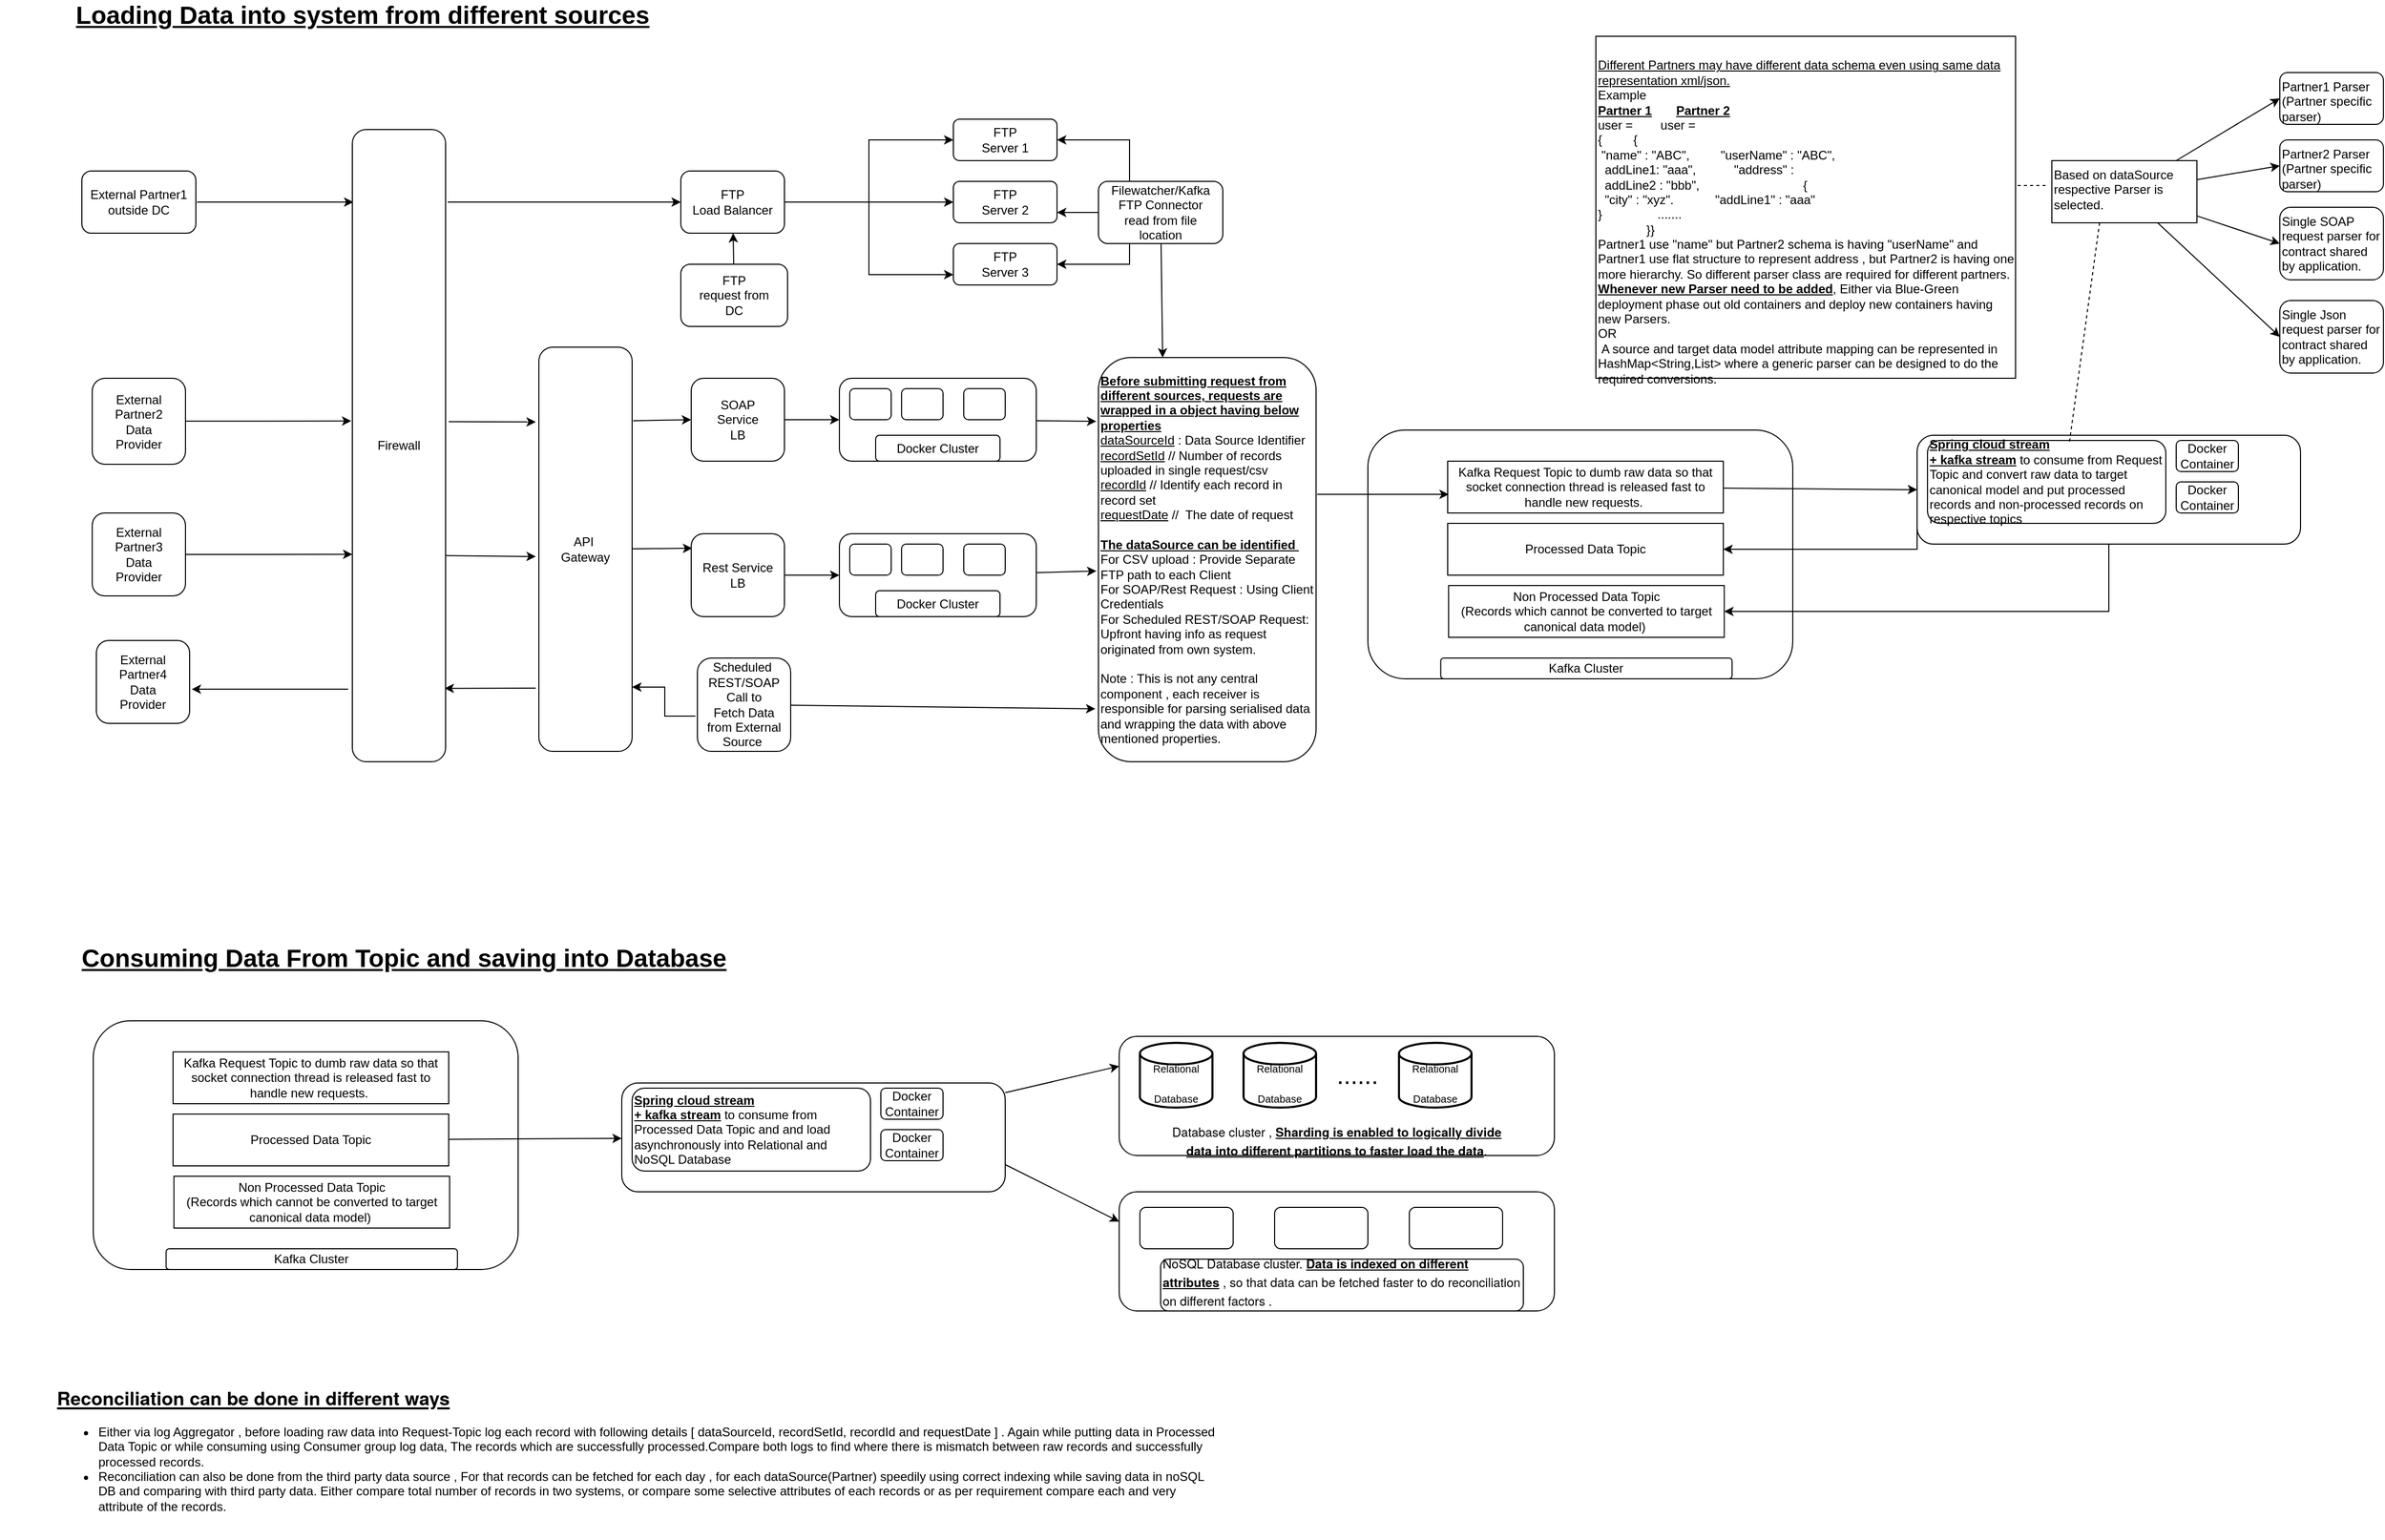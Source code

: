 <mxfile version="14.8.6" type="github">
  <diagram id="BYjT2eE-odGATEHhjXMd" name="Page-1">
    <mxGraphModel dx="4089" dy="4060" grid="1" gridSize="10" guides="1" tooltips="1" connect="1" arrows="1" fold="1" page="1" pageScale="1" pageWidth="2339" pageHeight="3300" math="0" shadow="0">
      <root>
        <mxCell id="0" />
        <mxCell id="1" parent="0" />
        <mxCell id="c1tImv971CZiWF4TgYlr-145" value="" style="rounded=1;whiteSpace=wrap;html=1;fontSize=24;align=left;verticalAlign=top;" vertex="1" parent="1">
          <mxGeometry x="510" y="895" width="420" height="115" as="geometry" />
        </mxCell>
        <mxCell id="c1tImv971CZiWF4TgYlr-3" value="" style="group" vertex="1" connectable="0" parent="1">
          <mxGeometry x="750" y="350" width="410" height="200" as="geometry" />
        </mxCell>
        <mxCell id="c1tImv971CZiWF4TgYlr-1" value="&lt;div style=&quot;text-align: justify&quot;&gt;&lt;br&gt;&lt;/div&gt;" style="rounded=1;whiteSpace=wrap;html=1;align=center;" vertex="1" parent="c1tImv971CZiWF4TgYlr-3">
          <mxGeometry y="-40" width="410" height="240" as="geometry" />
        </mxCell>
        <mxCell id="c1tImv971CZiWF4TgYlr-2" value="Kafka Cluster" style="rounded=1;whiteSpace=wrap;html=1;" vertex="1" parent="c1tImv971CZiWF4TgYlr-3">
          <mxGeometry x="70.29" y="180" width="281.14" height="20" as="geometry" />
        </mxCell>
        <mxCell id="c1tImv971CZiWF4TgYlr-8" value="Processed Data Topic" style="rounded=0;whiteSpace=wrap;html=1;" vertex="1" parent="c1tImv971CZiWF4TgYlr-3">
          <mxGeometry x="77" y="50" width="266" height="50" as="geometry" />
        </mxCell>
        <mxCell id="c1tImv971CZiWF4TgYlr-102" value="Non Processed Data Topic&lt;br&gt;(Records which cannot be converted to target canonical data model)&amp;nbsp;" style="rounded=0;whiteSpace=wrap;html=1;" vertex="1" parent="c1tImv971CZiWF4TgYlr-3">
          <mxGeometry x="77.86" y="110" width="266" height="50" as="geometry" />
        </mxCell>
        <mxCell id="c1tImv971CZiWF4TgYlr-7" value="Kafka Request Topic to dumb raw data so that socket connection thread is released fast to handle new requests.&amp;nbsp;" style="rounded=0;whiteSpace=wrap;html=1;" vertex="1" parent="c1tImv971CZiWF4TgYlr-3">
          <mxGeometry x="77" y="-10" width="266" height="50" as="geometry" />
        </mxCell>
        <mxCell id="c1tImv971CZiWF4TgYlr-55" style="edgeStyle=none;rounded=0;orthogonalLoop=1;jettySize=auto;html=1;entryX=0.989;entryY=0.884;entryDx=0;entryDy=0;entryPerimeter=0;" edge="1" parent="1" target="c1tImv971CZiWF4TgYlr-24">
          <mxGeometry relative="1" as="geometry">
            <mxPoint x="-53" y="559" as="sourcePoint" />
          </mxGeometry>
        </mxCell>
        <mxCell id="c1tImv971CZiWF4TgYlr-97" style="edgeStyle=none;rounded=0;orthogonalLoop=1;jettySize=auto;html=1;entryX=0;entryY=0.5;entryDx=0;entryDy=0;exitX=1.011;exitY=0.182;exitDx=0;exitDy=0;exitPerimeter=0;" edge="1" parent="1" source="c1tImv971CZiWF4TgYlr-22" target="c1tImv971CZiWF4TgYlr-23">
          <mxGeometry relative="1" as="geometry" />
        </mxCell>
        <mxCell id="c1tImv971CZiWF4TgYlr-100" style="edgeStyle=none;rounded=0;orthogonalLoop=1;jettySize=auto;html=1;entryX=0.011;entryY=0.175;entryDx=0;entryDy=0;entryPerimeter=0;" edge="1" parent="1" source="c1tImv971CZiWF4TgYlr-22" target="c1tImv971CZiWF4TgYlr-32">
          <mxGeometry relative="1" as="geometry" />
        </mxCell>
        <mxCell id="c1tImv971CZiWF4TgYlr-22" value="API&amp;nbsp;&lt;br&gt;Gateway" style="rounded=1;whiteSpace=wrap;html=1;" vertex="1" parent="1">
          <mxGeometry x="-50" y="230" width="90" height="390" as="geometry" />
        </mxCell>
        <mxCell id="c1tImv971CZiWF4TgYlr-70" style="edgeStyle=none;rounded=0;orthogonalLoop=1;jettySize=auto;html=1;entryX=0;entryY=0.5;entryDx=0;entryDy=0;" edge="1" parent="1" source="c1tImv971CZiWF4TgYlr-23" target="c1tImv971CZiWF4TgYlr-58">
          <mxGeometry relative="1" as="geometry" />
        </mxCell>
        <mxCell id="c1tImv971CZiWF4TgYlr-23" value="SOAP&lt;br&gt;Service&lt;br&gt;LB" style="rounded=1;whiteSpace=wrap;html=1;" vertex="1" parent="1">
          <mxGeometry x="97" y="260" width="90" height="80" as="geometry" />
        </mxCell>
        <mxCell id="c1tImv971CZiWF4TgYlr-57" style="edgeStyle=none;rounded=0;orthogonalLoop=1;jettySize=auto;html=1;entryX=1.022;entryY=0.588;entryDx=0;entryDy=0;entryPerimeter=0;" edge="1" parent="1" target="c1tImv971CZiWF4TgYlr-28">
          <mxGeometry relative="1" as="geometry">
            <mxPoint x="-234" y="560" as="sourcePoint" />
          </mxGeometry>
        </mxCell>
        <mxCell id="c1tImv971CZiWF4TgYlr-72" style="edgeStyle=none;rounded=0;orthogonalLoop=1;jettySize=auto;html=1;entryX=0;entryY=0.5;entryDx=0;entryDy=0;" edge="1" parent="1" target="c1tImv971CZiWF4TgYlr-34">
          <mxGeometry relative="1" as="geometry">
            <mxPoint x="-138" y="90" as="sourcePoint" />
          </mxGeometry>
        </mxCell>
        <mxCell id="c1tImv971CZiWF4TgYlr-96" style="edgeStyle=none;rounded=0;orthogonalLoop=1;jettySize=auto;html=1;entryX=-0.033;entryY=0.185;entryDx=0;entryDy=0;entryPerimeter=0;exitX=1.033;exitY=0.462;exitDx=0;exitDy=0;exitPerimeter=0;" edge="1" parent="1" source="c1tImv971CZiWF4TgYlr-24" target="c1tImv971CZiWF4TgYlr-22">
          <mxGeometry relative="1" as="geometry" />
        </mxCell>
        <mxCell id="c1tImv971CZiWF4TgYlr-99" style="edgeStyle=none;rounded=0;orthogonalLoop=1;jettySize=auto;html=1;entryX=-0.033;entryY=0.518;entryDx=0;entryDy=0;entryPerimeter=0;exitX=1;exitY=0.674;exitDx=0;exitDy=0;exitPerimeter=0;" edge="1" parent="1" source="c1tImv971CZiWF4TgYlr-24" target="c1tImv971CZiWF4TgYlr-22">
          <mxGeometry relative="1" as="geometry">
            <mxPoint x="-120" y="330" as="targetPoint" />
          </mxGeometry>
        </mxCell>
        <mxCell id="c1tImv971CZiWF4TgYlr-24" value="Firewall" style="rounded=1;whiteSpace=wrap;html=1;" vertex="1" parent="1">
          <mxGeometry x="-230" y="20" width="90" height="610" as="geometry" />
        </mxCell>
        <mxCell id="c1tImv971CZiWF4TgYlr-29" style="edgeStyle=orthogonalEdgeStyle;rounded=0;orthogonalLoop=1;jettySize=auto;html=1;exitX=-0.022;exitY=0.622;exitDx=0;exitDy=0;entryX=1;entryY=0.841;entryDx=0;entryDy=0;entryPerimeter=0;exitPerimeter=0;" edge="1" parent="1" source="c1tImv971CZiWF4TgYlr-27" target="c1tImv971CZiWF4TgYlr-22">
          <mxGeometry relative="1" as="geometry" />
        </mxCell>
        <mxCell id="c1tImv971CZiWF4TgYlr-91" style="edgeStyle=none;rounded=0;orthogonalLoop=1;jettySize=auto;html=1;" edge="1" parent="1" source="c1tImv971CZiWF4TgYlr-27">
          <mxGeometry relative="1" as="geometry">
            <mxPoint x="487" y="579" as="targetPoint" />
          </mxGeometry>
        </mxCell>
        <mxCell id="c1tImv971CZiWF4TgYlr-27" value="Scheduled&amp;nbsp;&lt;br&gt;REST/SOAP&lt;br&gt;Call to&lt;br&gt;Fetch Data&lt;br&gt;from External&lt;br&gt;Source&amp;nbsp;" style="rounded=1;whiteSpace=wrap;html=1;" vertex="1" parent="1">
          <mxGeometry x="103" y="530" width="90" height="90" as="geometry" />
        </mxCell>
        <mxCell id="c1tImv971CZiWF4TgYlr-28" value="External Partner4&lt;br&gt;Data&lt;br&gt;Provider" style="rounded=1;whiteSpace=wrap;html=1;" vertex="1" parent="1">
          <mxGeometry x="-477" y="513" width="90" height="80" as="geometry" />
        </mxCell>
        <mxCell id="c1tImv971CZiWF4TgYlr-71" style="edgeStyle=none;rounded=0;orthogonalLoop=1;jettySize=auto;html=1;entryX=0;entryY=0.5;entryDx=0;entryDy=0;" edge="1" parent="1" source="c1tImv971CZiWF4TgYlr-32" target="c1tImv971CZiWF4TgYlr-65">
          <mxGeometry relative="1" as="geometry" />
        </mxCell>
        <mxCell id="c1tImv971CZiWF4TgYlr-32" value="Rest Service&lt;br&gt;LB" style="rounded=1;whiteSpace=wrap;html=1;" vertex="1" parent="1">
          <mxGeometry x="97" y="410" width="90" height="80" as="geometry" />
        </mxCell>
        <mxCell id="c1tImv971CZiWF4TgYlr-45" style="edgeStyle=orthogonalEdgeStyle;rounded=0;orthogonalLoop=1;jettySize=auto;html=1;entryX=0.011;entryY=0.1;entryDx=0;entryDy=0;entryPerimeter=0;" edge="1" parent="1">
          <mxGeometry relative="1" as="geometry">
            <mxPoint x="-380" y="90" as="sourcePoint" />
            <mxPoint x="-229.01" y="90" as="targetPoint" />
          </mxGeometry>
        </mxCell>
        <mxCell id="c1tImv971CZiWF4TgYlr-33" value="External Partner1&lt;br&gt;outside DC" style="rounded=1;whiteSpace=wrap;html=1;" vertex="1" parent="1">
          <mxGeometry x="-491" y="60" width="110" height="60" as="geometry" />
        </mxCell>
        <mxCell id="c1tImv971CZiWF4TgYlr-42" style="edgeStyle=orthogonalEdgeStyle;rounded=0;orthogonalLoop=1;jettySize=auto;html=1;entryX=0;entryY=0.5;entryDx=0;entryDy=0;" edge="1" parent="1" source="c1tImv971CZiWF4TgYlr-34" target="c1tImv971CZiWF4TgYlr-39">
          <mxGeometry relative="1" as="geometry" />
        </mxCell>
        <mxCell id="c1tImv971CZiWF4TgYlr-43" style="edgeStyle=orthogonalEdgeStyle;rounded=0;orthogonalLoop=1;jettySize=auto;html=1;entryX=0;entryY=0.75;entryDx=0;entryDy=0;" edge="1" parent="1" source="c1tImv971CZiWF4TgYlr-34" target="c1tImv971CZiWF4TgYlr-35">
          <mxGeometry relative="1" as="geometry" />
        </mxCell>
        <mxCell id="c1tImv971CZiWF4TgYlr-44" style="edgeStyle=orthogonalEdgeStyle;rounded=0;orthogonalLoop=1;jettySize=auto;html=1;entryX=0;entryY=0.5;entryDx=0;entryDy=0;" edge="1" parent="1" source="c1tImv971CZiWF4TgYlr-34" target="c1tImv971CZiWF4TgYlr-38">
          <mxGeometry relative="1" as="geometry" />
        </mxCell>
        <mxCell id="c1tImv971CZiWF4TgYlr-34" value="FTP&lt;br&gt;Load Balancer" style="rounded=1;whiteSpace=wrap;html=1;" vertex="1" parent="1">
          <mxGeometry x="87" y="60" width="100" height="60" as="geometry" />
        </mxCell>
        <mxCell id="c1tImv971CZiWF4TgYlr-40" value="" style="group" vertex="1" connectable="0" parent="1">
          <mxGeometry x="350" y="10" width="100" height="160" as="geometry" />
        </mxCell>
        <mxCell id="c1tImv971CZiWF4TgYlr-35" value="FTP&lt;br&gt;Server 3" style="rounded=1;whiteSpace=wrap;html=1;" vertex="1" parent="c1tImv971CZiWF4TgYlr-40">
          <mxGeometry y="120" width="100" height="40" as="geometry" />
        </mxCell>
        <mxCell id="c1tImv971CZiWF4TgYlr-38" value="FTP&lt;br&gt;Server 2" style="rounded=1;whiteSpace=wrap;html=1;" vertex="1" parent="c1tImv971CZiWF4TgYlr-40">
          <mxGeometry y="60" width="100" height="40" as="geometry" />
        </mxCell>
        <mxCell id="c1tImv971CZiWF4TgYlr-39" value="FTP&lt;br&gt;Server 1" style="rounded=1;whiteSpace=wrap;html=1;" vertex="1" parent="c1tImv971CZiWF4TgYlr-40">
          <mxGeometry width="100" height="40" as="geometry" />
        </mxCell>
        <mxCell id="c1tImv971CZiWF4TgYlr-51" style="edgeStyle=none;rounded=0;orthogonalLoop=1;jettySize=auto;html=1;entryX=1;entryY=0.5;entryDx=0;entryDy=0;exitX=0.25;exitY=0;exitDx=0;exitDy=0;" edge="1" parent="1" source="c1tImv971CZiWF4TgYlr-46" target="c1tImv971CZiWF4TgYlr-39">
          <mxGeometry relative="1" as="geometry">
            <Array as="points">
              <mxPoint x="520" y="30" />
            </Array>
          </mxGeometry>
        </mxCell>
        <mxCell id="c1tImv971CZiWF4TgYlr-52" style="edgeStyle=none;rounded=0;orthogonalLoop=1;jettySize=auto;html=1;entryX=1;entryY=0.75;entryDx=0;entryDy=0;" edge="1" parent="1" source="c1tImv971CZiWF4TgYlr-46" target="c1tImv971CZiWF4TgYlr-38">
          <mxGeometry relative="1" as="geometry" />
        </mxCell>
        <mxCell id="c1tImv971CZiWF4TgYlr-53" style="edgeStyle=none;rounded=0;orthogonalLoop=1;jettySize=auto;html=1;entryX=1;entryY=0.5;entryDx=0;entryDy=0;exitX=0.25;exitY=1;exitDx=0;exitDy=0;" edge="1" parent="1" source="c1tImv971CZiWF4TgYlr-46" target="c1tImv971CZiWF4TgYlr-35">
          <mxGeometry relative="1" as="geometry">
            <Array as="points">
              <mxPoint x="520" y="150" />
            </Array>
          </mxGeometry>
        </mxCell>
        <mxCell id="c1tImv971CZiWF4TgYlr-88" style="edgeStyle=none;rounded=0;orthogonalLoop=1;jettySize=auto;html=1;entryX=0.295;entryY=0;entryDx=0;entryDy=0;entryPerimeter=0;" edge="1" parent="1" source="c1tImv971CZiWF4TgYlr-46" target="c1tImv971CZiWF4TgYlr-87">
          <mxGeometry relative="1" as="geometry" />
        </mxCell>
        <mxCell id="c1tImv971CZiWF4TgYlr-46" value="Filewatcher/Kafka&lt;br&gt;FTP Connector&lt;br&gt;read from file&lt;br&gt;location" style="rounded=1;whiteSpace=wrap;html=1;" vertex="1" parent="1">
          <mxGeometry x="490" y="70" width="120" height="60" as="geometry" />
        </mxCell>
        <mxCell id="c1tImv971CZiWF4TgYlr-63" value="" style="group" vertex="1" connectable="0" parent="1">
          <mxGeometry x="240" y="260" width="190" height="80" as="geometry" />
        </mxCell>
        <mxCell id="c1tImv971CZiWF4TgYlr-58" value="&lt;div&gt;&lt;/div&gt;" style="rounded=1;whiteSpace=wrap;html=1;align=left;" vertex="1" parent="c1tImv971CZiWF4TgYlr-63">
          <mxGeometry width="190" height="80" as="geometry" />
        </mxCell>
        <mxCell id="c1tImv971CZiWF4TgYlr-59" value="" style="rounded=1;whiteSpace=wrap;html=1;" vertex="1" parent="c1tImv971CZiWF4TgYlr-63">
          <mxGeometry x="10" y="10" width="40" height="30" as="geometry" />
        </mxCell>
        <mxCell id="c1tImv971CZiWF4TgYlr-60" value="" style="rounded=1;whiteSpace=wrap;html=1;" vertex="1" parent="c1tImv971CZiWF4TgYlr-63">
          <mxGeometry x="60" y="10" width="40" height="30" as="geometry" />
        </mxCell>
        <mxCell id="c1tImv971CZiWF4TgYlr-61" value="" style="rounded=1;whiteSpace=wrap;html=1;" vertex="1" parent="c1tImv971CZiWF4TgYlr-63">
          <mxGeometry x="120" y="10" width="40" height="30" as="geometry" />
        </mxCell>
        <mxCell id="c1tImv971CZiWF4TgYlr-62" value="Docker Cluster" style="rounded=1;whiteSpace=wrap;html=1;" vertex="1" parent="c1tImv971CZiWF4TgYlr-63">
          <mxGeometry x="35" y="55" width="120" height="25" as="geometry" />
        </mxCell>
        <mxCell id="c1tImv971CZiWF4TgYlr-64" value="" style="group" vertex="1" connectable="0" parent="1">
          <mxGeometry x="240" y="410" width="190" height="80" as="geometry" />
        </mxCell>
        <mxCell id="c1tImv971CZiWF4TgYlr-65" value="&lt;div&gt;&lt;/div&gt;" style="rounded=1;whiteSpace=wrap;html=1;align=left;" vertex="1" parent="c1tImv971CZiWF4TgYlr-64">
          <mxGeometry width="190" height="80" as="geometry" />
        </mxCell>
        <mxCell id="c1tImv971CZiWF4TgYlr-66" value="" style="rounded=1;whiteSpace=wrap;html=1;" vertex="1" parent="c1tImv971CZiWF4TgYlr-64">
          <mxGeometry x="10" y="10" width="40" height="30" as="geometry" />
        </mxCell>
        <mxCell id="c1tImv971CZiWF4TgYlr-67" value="" style="rounded=1;whiteSpace=wrap;html=1;" vertex="1" parent="c1tImv971CZiWF4TgYlr-64">
          <mxGeometry x="60" y="10" width="40" height="30" as="geometry" />
        </mxCell>
        <mxCell id="c1tImv971CZiWF4TgYlr-68" value="" style="rounded=1;whiteSpace=wrap;html=1;" vertex="1" parent="c1tImv971CZiWF4TgYlr-64">
          <mxGeometry x="120" y="10" width="40" height="30" as="geometry" />
        </mxCell>
        <mxCell id="c1tImv971CZiWF4TgYlr-69" value="Docker Cluster" style="rounded=1;whiteSpace=wrap;html=1;" vertex="1" parent="c1tImv971CZiWF4TgYlr-64">
          <mxGeometry x="35" y="55" width="120" height="25" as="geometry" />
        </mxCell>
        <mxCell id="c1tImv971CZiWF4TgYlr-86" style="edgeStyle=none;rounded=0;orthogonalLoop=1;jettySize=auto;html=1;" edge="1" parent="1" source="c1tImv971CZiWF4TgYlr-85" target="c1tImv971CZiWF4TgYlr-34">
          <mxGeometry relative="1" as="geometry" />
        </mxCell>
        <mxCell id="c1tImv971CZiWF4TgYlr-85" value="FTP&lt;br&gt;request from&lt;br&gt;DC" style="rounded=1;whiteSpace=wrap;html=1;" vertex="1" parent="1">
          <mxGeometry x="87" y="150" width="103" height="60" as="geometry" />
        </mxCell>
        <mxCell id="c1tImv971CZiWF4TgYlr-92" style="edgeStyle=none;rounded=0;orthogonalLoop=1;jettySize=auto;html=1;entryX=0.004;entryY=0.64;entryDx=0;entryDy=0;entryPerimeter=0;" edge="1" parent="1" target="c1tImv971CZiWF4TgYlr-7">
          <mxGeometry relative="1" as="geometry">
            <mxPoint x="701" y="372" as="sourcePoint" />
            <Array as="points" />
          </mxGeometry>
        </mxCell>
        <mxCell id="c1tImv971CZiWF4TgYlr-87" value="&lt;b&gt;&lt;u&gt;Before submitting request from different sources, requests are wrapped in a object having below properties&lt;/u&gt;&lt;/b&gt;&lt;br&gt;&lt;u&gt;dataSourceId&lt;/u&gt; : Data Source Identifier&amp;nbsp;&lt;br&gt;&lt;u&gt;recordSetId&lt;/u&gt; // Number of records uploaded in single request/csv&amp;nbsp;&lt;br&gt;&lt;u&gt;recordId&lt;/u&gt; // Identify each record in record set&lt;br&gt;&lt;u&gt;requestDate&lt;/u&gt; //&amp;nbsp; The date of request&lt;br&gt;&lt;br&gt;&lt;b&gt;&lt;u&gt;The dataSource can be identified&amp;nbsp;&lt;/u&gt;&lt;/b&gt;&lt;br&gt;For CSV upload : Provide Separate FTP path to each Client&lt;br&gt;For SOAP/Rest Request : Using Client Credentials&lt;br&gt;For Scheduled REST/SOAP Request: Upfront having info as request originated from own system.&lt;br&gt;&lt;br&gt;Note : This is not any central component , each receiver is responsible for parsing serialised data and wrapping the data with above mentioned properties.&amp;nbsp;&amp;nbsp;" style="rounded=1;whiteSpace=wrap;html=1;align=left;" vertex="1" parent="1">
          <mxGeometry x="490" y="240" width="210" height="390" as="geometry" />
        </mxCell>
        <mxCell id="c1tImv971CZiWF4TgYlr-89" style="edgeStyle=none;rounded=0;orthogonalLoop=1;jettySize=auto;html=1;entryX=-0.01;entryY=0.158;entryDx=0;entryDy=0;entryPerimeter=0;" edge="1" parent="1" source="c1tImv971CZiWF4TgYlr-58" target="c1tImv971CZiWF4TgYlr-87">
          <mxGeometry relative="1" as="geometry">
            <mxPoint x="490" y="295" as="targetPoint" />
          </mxGeometry>
        </mxCell>
        <mxCell id="c1tImv971CZiWF4TgYlr-90" style="edgeStyle=none;rounded=0;orthogonalLoop=1;jettySize=auto;html=1;" edge="1" parent="1" source="c1tImv971CZiWF4TgYlr-65">
          <mxGeometry relative="1" as="geometry">
            <mxPoint x="488" y="446" as="targetPoint" />
          </mxGeometry>
        </mxCell>
        <mxCell id="c1tImv971CZiWF4TgYlr-95" style="edgeStyle=none;rounded=0;orthogonalLoop=1;jettySize=auto;html=1;entryX=-0.011;entryY=0.461;entryDx=0;entryDy=0;entryPerimeter=0;" edge="1" parent="1" source="c1tImv971CZiWF4TgYlr-93" target="c1tImv971CZiWF4TgYlr-24">
          <mxGeometry relative="1" as="geometry" />
        </mxCell>
        <mxCell id="c1tImv971CZiWF4TgYlr-93" value="External Partner2&lt;br&gt;Data&lt;br&gt;Provider" style="rounded=1;whiteSpace=wrap;html=1;" vertex="1" parent="1">
          <mxGeometry x="-481" y="260" width="90" height="83" as="geometry" />
        </mxCell>
        <mxCell id="c1tImv971CZiWF4TgYlr-98" style="edgeStyle=none;rounded=0;orthogonalLoop=1;jettySize=auto;html=1;entryX=0;entryY=0.672;entryDx=0;entryDy=0;entryPerimeter=0;" edge="1" parent="1" source="c1tImv971CZiWF4TgYlr-94" target="c1tImv971CZiWF4TgYlr-24">
          <mxGeometry relative="1" as="geometry" />
        </mxCell>
        <mxCell id="c1tImv971CZiWF4TgYlr-94" value="External Partner3&lt;br&gt;Data&lt;br&gt;Provider" style="rounded=1;whiteSpace=wrap;html=1;" vertex="1" parent="1">
          <mxGeometry x="-481" y="390" width="90" height="80" as="geometry" />
        </mxCell>
        <mxCell id="c1tImv971CZiWF4TgYlr-109" style="edgeStyle=none;rounded=0;orthogonalLoop=1;jettySize=auto;html=1;entryX=1;entryY=0.5;entryDx=0;entryDy=0;exitX=0;exitY=0.75;exitDx=0;exitDy=0;" edge="1" parent="1" source="c1tImv971CZiWF4TgYlr-103" target="c1tImv971CZiWF4TgYlr-8">
          <mxGeometry relative="1" as="geometry">
            <Array as="points">
              <mxPoint x="1280" y="425" />
            </Array>
          </mxGeometry>
        </mxCell>
        <mxCell id="c1tImv971CZiWF4TgYlr-110" style="edgeStyle=none;rounded=0;orthogonalLoop=1;jettySize=auto;html=1;entryX=1;entryY=0.5;entryDx=0;entryDy=0;" edge="1" parent="1" source="c1tImv971CZiWF4TgYlr-103" target="c1tImv971CZiWF4TgYlr-102">
          <mxGeometry relative="1" as="geometry">
            <Array as="points">
              <mxPoint x="1465" y="485" />
            </Array>
          </mxGeometry>
        </mxCell>
        <mxCell id="c1tImv971CZiWF4TgYlr-103" value="" style="rounded=1;whiteSpace=wrap;html=1;" vertex="1" parent="1">
          <mxGeometry x="1280" y="315" width="370" height="105" as="geometry" />
        </mxCell>
        <mxCell id="c1tImv971CZiWF4TgYlr-104" value="&lt;b&gt;&lt;u&gt;Spring cloud stream &lt;br&gt;+ kafka stream&lt;/u&gt;&lt;/b&gt; to consume from Request Topic and convert raw data to target canonical model and put processed records and non-processed records on respective topics" style="rounded=1;whiteSpace=wrap;html=1;align=left;" vertex="1" parent="1">
          <mxGeometry x="1290" y="320" width="230" height="80" as="geometry" />
        </mxCell>
        <mxCell id="c1tImv971CZiWF4TgYlr-106" value="Docker Container" style="rounded=1;whiteSpace=wrap;html=1;" vertex="1" parent="1">
          <mxGeometry x="1530" y="320" width="60" height="30" as="geometry" />
        </mxCell>
        <mxCell id="c1tImv971CZiWF4TgYlr-107" value="Docker Container" style="rounded=1;whiteSpace=wrap;html=1;" vertex="1" parent="1">
          <mxGeometry x="1530" y="360" width="60" height="30" as="geometry" />
        </mxCell>
        <mxCell id="c1tImv971CZiWF4TgYlr-108" style="edgeStyle=none;rounded=0;orthogonalLoop=1;jettySize=auto;html=1;entryX=0;entryY=0.5;entryDx=0;entryDy=0;" edge="1" parent="1" source="c1tImv971CZiWF4TgYlr-7" target="c1tImv971CZiWF4TgYlr-103">
          <mxGeometry relative="1" as="geometry" />
        </mxCell>
        <mxCell id="c1tImv971CZiWF4TgYlr-112" value="&amp;nbsp; &amp;nbsp;&amp;nbsp;&lt;br&gt;&lt;u&gt;Different Partners may have different data schema even using same data representation xml/json.&lt;/u&gt;&lt;br&gt;Example&amp;nbsp;&lt;br&gt;&lt;b&gt;&lt;u&gt;Partner 1&lt;/u&gt;	&lt;span style=&quot;white-space: pre&quot;&gt;	&lt;/span&gt;&lt;span style=&quot;white-space: pre&quot;&gt;	&lt;/span&gt;&lt;span style=&quot;white-space: pre&quot;&gt;	&lt;/span&gt;&lt;span style=&quot;white-space: pre&quot;&gt;	&lt;/span&gt;&lt;span style=&quot;white-space: pre&quot;&gt;	&lt;/span&gt;&lt;span&gt;	&lt;/span&gt;&lt;span&gt;	&lt;/span&gt;&lt;span&gt;	&lt;/span&gt;&lt;span&gt;	&lt;/span&gt;&lt;u&gt;Partner 2&lt;/u&gt;&lt;/b&gt;&lt;br&gt;user =	&lt;span style=&quot;white-space: pre&quot;&gt;	&lt;/span&gt;&lt;span style=&quot;white-space: pre&quot;&gt;	&lt;/span&gt;&lt;span style=&quot;white-space: pre&quot;&gt;	&lt;/span&gt;&lt;span style=&quot;white-space: pre&quot;&gt;	&lt;/span&gt;&lt;span style=&quot;white-space: pre&quot;&gt;	&lt;/span&gt;&lt;span style=&quot;white-space: pre&quot;&gt;	&lt;/span&gt;					user =&lt;br&gt;{	&lt;span style=&quot;white-space: pre&quot;&gt;	&lt;/span&gt;&lt;span style=&quot;white-space: pre&quot;&gt;	&lt;/span&gt;&lt;span style=&quot;white-space: pre&quot;&gt;	&lt;/span&gt;&lt;span style=&quot;white-space: pre&quot;&gt;	&lt;/span&gt;&lt;span style=&quot;white-space: pre&quot;&gt;	&lt;/span&gt;&lt;span style=&quot;white-space: pre&quot;&gt;	&lt;/span&gt;&lt;span style=&quot;white-space: pre&quot;&gt;	&lt;/span&gt;						{&lt;br&gt;&amp;nbsp;&quot;name&quot; : &quot;ABC&quot;,				&amp;nbsp;&lt;span style=&quot;white-space: pre&quot;&gt;	&lt;/span&gt;&lt;span style=&quot;white-space: pre&quot;&gt;	&lt;/span&gt;&lt;span style=&quot;white-space: pre&quot;&gt;	&lt;/span&gt;&lt;span style=&quot;white-space: pre&quot;&gt;	&lt;/span&gt;&amp;nbsp; &amp;nbsp;&quot;userName&quot; : &quot;ABC&quot;,&lt;br&gt;&amp;nbsp; addLine1: &quot;aaa&quot;,&amp;nbsp;				&amp;nbsp;&lt;span style=&quot;white-space: pre&quot;&gt;	&lt;/span&gt;&lt;span style=&quot;white-space: pre&quot;&gt;	&lt;/span&gt;&lt;span style=&quot;white-space: pre&quot;&gt;	&lt;/span&gt;&lt;span style=&quot;white-space: pre&quot;&gt;	&lt;/span&gt;&amp;nbsp; &amp;nbsp; &quot;address&quot; :&lt;br&gt;&amp;nbsp; addLine2 : &quot;bbb&quot;,&amp;nbsp; &amp;nbsp; &amp;nbsp; &amp;nbsp; &amp;nbsp; &amp;nbsp; &amp;nbsp; &amp;nbsp; &amp;nbsp; &amp;nbsp; &amp;nbsp; &amp;nbsp; &amp;nbsp; &amp;nbsp; &amp;nbsp; {&amp;nbsp; &amp;nbsp; &amp;nbsp; &amp;nbsp; &amp;nbsp; &amp;nbsp; &amp;nbsp; &amp;nbsp; &amp;nbsp;&amp;nbsp;&lt;br&gt;&amp;nbsp; &quot;city&quot; : &quot;xyz&quot;.&amp;nbsp; &amp;nbsp; &amp;nbsp;	&lt;span style=&quot;white-space: pre&quot;&gt;	&lt;/span&gt;&lt;span style=&quot;white-space: pre&quot;&gt;	&lt;/span&gt;&lt;span style=&quot;white-space: pre&quot;&gt;	&lt;/span&gt;&lt;span style=&quot;white-space: pre&quot;&gt;	&lt;/span&gt;&lt;span style=&quot;white-space: pre&quot;&gt;	&lt;/span&gt;				&quot;addLine1&quot; : &quot;aaa&quot;&lt;br&gt;}&amp;nbsp; &amp;nbsp; &amp;nbsp; &amp;nbsp;&lt;span style=&quot;white-space: pre&quot;&gt;	&lt;/span&gt;&lt;span style=&quot;white-space: pre&quot;&gt;	&lt;/span&gt;&lt;span style=&quot;white-space: pre&quot;&gt;	&lt;/span&gt;&lt;span style=&quot;white-space: pre&quot;&gt;	&lt;/span&gt;&lt;span style=&quot;white-space: pre&quot;&gt;	&lt;/span&gt;&lt;span style=&quot;white-space: pre&quot;&gt;	&lt;/span&gt;&lt;span style=&quot;white-space: pre&quot;&gt;	&lt;/span&gt;							&amp;nbsp;.......&lt;br&gt;							&amp;nbsp; &amp;nbsp; &lt;span style=&quot;white-space: pre&quot;&gt;	&lt;/span&gt;&lt;span style=&quot;white-space: pre&quot;&gt;	&lt;/span&gt;&lt;span style=&quot;white-space: pre&quot;&gt;	&lt;/span&gt;&lt;span style=&quot;white-space: pre&quot;&gt;	&lt;/span&gt;&lt;span style=&quot;white-space: pre&quot;&gt;	&lt;/span&gt;&lt;span style=&quot;white-space: pre&quot;&gt;	&lt;/span&gt;&lt;span style=&quot;white-space: pre&quot;&gt;	&lt;/span&gt;&amp;nbsp; &amp;nbsp;}}&lt;br&gt;Partner1 use &quot;name&quot; but Partner2 schema is having &quot;userName&quot; and Partner1 use flat structure to represent address , but Partner2 is having one more hierarchy. So different parser class are required for different partners.&lt;br&gt;&lt;b&gt;&lt;u&gt;Whenever new Parser need to be added&lt;/u&gt;&lt;/b&gt;, Either via Blue-Green deployment phase out old containers and deploy new containers having new Parsers.&lt;br&gt;OR&lt;br&gt;&amp;nbsp;A source and target data model attribute mapping can be represented in HashMap&amp;lt;String,List&amp;gt; where a generic parser can be designed to do the required conversions.&amp;nbsp;" style="rounded=0;whiteSpace=wrap;html=1;align=left;verticalAlign=top;horizontal=1;" vertex="1" parent="1">
          <mxGeometry x="970" y="-70" width="405" height="330" as="geometry" />
        </mxCell>
        <mxCell id="c1tImv971CZiWF4TgYlr-119" style="edgeStyle=none;rounded=0;orthogonalLoop=1;jettySize=auto;html=1;entryX=0;entryY=0.5;entryDx=0;entryDy=0;" edge="1" parent="1" source="c1tImv971CZiWF4TgYlr-113" target="c1tImv971CZiWF4TgYlr-114">
          <mxGeometry relative="1" as="geometry" />
        </mxCell>
        <mxCell id="c1tImv971CZiWF4TgYlr-120" style="edgeStyle=none;rounded=0;orthogonalLoop=1;jettySize=auto;html=1;entryX=0;entryY=0.5;entryDx=0;entryDy=0;" edge="1" parent="1" source="c1tImv971CZiWF4TgYlr-113" target="c1tImv971CZiWF4TgYlr-115">
          <mxGeometry relative="1" as="geometry" />
        </mxCell>
        <mxCell id="c1tImv971CZiWF4TgYlr-121" style="edgeStyle=none;rounded=0;orthogonalLoop=1;jettySize=auto;html=1;entryX=0;entryY=0.5;entryDx=0;entryDy=0;" edge="1" parent="1" source="c1tImv971CZiWF4TgYlr-113" target="c1tImv971CZiWF4TgYlr-116">
          <mxGeometry relative="1" as="geometry" />
        </mxCell>
        <mxCell id="c1tImv971CZiWF4TgYlr-122" style="edgeStyle=none;rounded=0;orthogonalLoop=1;jettySize=auto;html=1;entryX=0;entryY=0.5;entryDx=0;entryDy=0;" edge="1" parent="1" source="c1tImv971CZiWF4TgYlr-113" target="c1tImv971CZiWF4TgYlr-117">
          <mxGeometry relative="1" as="geometry" />
        </mxCell>
        <mxCell id="c1tImv971CZiWF4TgYlr-113" value="Based on dataSource respective Parser is selected." style="rounded=0;whiteSpace=wrap;html=1;align=left;verticalAlign=top;" vertex="1" parent="1">
          <mxGeometry x="1410" y="50" width="140" height="60" as="geometry" />
        </mxCell>
        <mxCell id="c1tImv971CZiWF4TgYlr-118" value="" style="group" vertex="1" connectable="0" parent="1">
          <mxGeometry x="1630" y="-35" width="100" height="290" as="geometry" />
        </mxCell>
        <mxCell id="c1tImv971CZiWF4TgYlr-114" value="Partner1 Parser&lt;br&gt;(Partner specific parser)" style="rounded=1;whiteSpace=wrap;html=1;align=left;verticalAlign=top;" vertex="1" parent="c1tImv971CZiWF4TgYlr-118">
          <mxGeometry width="100" height="50" as="geometry" />
        </mxCell>
        <mxCell id="c1tImv971CZiWF4TgYlr-115" value="Partner2 Parser&lt;br&gt;(Partner specific parser)" style="rounded=1;whiteSpace=wrap;html=1;align=left;verticalAlign=top;" vertex="1" parent="c1tImv971CZiWF4TgYlr-118">
          <mxGeometry y="65" width="100" height="50" as="geometry" />
        </mxCell>
        <mxCell id="c1tImv971CZiWF4TgYlr-116" value="Single SOAP request parser for contract shared by application." style="rounded=1;whiteSpace=wrap;html=1;align=left;verticalAlign=top;" vertex="1" parent="c1tImv971CZiWF4TgYlr-118">
          <mxGeometry y="130" width="100" height="70" as="geometry" />
        </mxCell>
        <mxCell id="c1tImv971CZiWF4TgYlr-117" value="Single Json request parser for contract shared by application." style="rounded=1;whiteSpace=wrap;html=1;align=left;verticalAlign=top;" vertex="1" parent="c1tImv971CZiWF4TgYlr-118">
          <mxGeometry y="220" width="100" height="70" as="geometry" />
        </mxCell>
        <mxCell id="c1tImv971CZiWF4TgYlr-124" value="" style="endArrow=none;dashed=1;html=1;entryX=0.329;entryY=1;entryDx=0;entryDy=0;entryPerimeter=0;exitX=0.596;exitY=0.013;exitDx=0;exitDy=0;exitPerimeter=0;" edge="1" parent="1" source="c1tImv971CZiWF4TgYlr-104" target="c1tImv971CZiWF4TgYlr-113">
          <mxGeometry width="50" height="50" relative="1" as="geometry">
            <mxPoint x="1360" y="180" as="sourcePoint" />
            <mxPoint x="1410" y="130" as="targetPoint" />
          </mxGeometry>
        </mxCell>
        <mxCell id="c1tImv971CZiWF4TgYlr-125" value="" style="endArrow=none;dashed=1;html=1;entryX=-0.029;entryY=0.4;entryDx=0;entryDy=0;entryPerimeter=0;" edge="1" parent="1" target="c1tImv971CZiWF4TgYlr-113">
          <mxGeometry width="50" height="50" relative="1" as="geometry">
            <mxPoint x="1377" y="74" as="sourcePoint" />
            <mxPoint x="1410" y="130" as="targetPoint" />
          </mxGeometry>
        </mxCell>
        <mxCell id="c1tImv971CZiWF4TgYlr-126" value="Loading Data into system from different sources" style="text;html=1;strokeColor=none;fillColor=none;align=center;verticalAlign=middle;whiteSpace=wrap;rounded=0;fontStyle=5;fontSize=24;" vertex="1" parent="1">
          <mxGeometry x="-570" y="-100" width="700" height="20" as="geometry" />
        </mxCell>
        <mxCell id="c1tImv971CZiWF4TgYlr-127" value="Consuming Data From Topic and saving into Database" style="text;html=1;strokeColor=none;fillColor=none;align=center;verticalAlign=middle;whiteSpace=wrap;rounded=0;fontStyle=5;fontSize=24;" vertex="1" parent="1">
          <mxGeometry x="-530" y="810" width="700" height="20" as="geometry" />
        </mxCell>
        <mxCell id="c1tImv971CZiWF4TgYlr-129" value="" style="group" vertex="1" connectable="0" parent="1">
          <mxGeometry x="-480" y="920" width="410" height="200" as="geometry" />
        </mxCell>
        <mxCell id="c1tImv971CZiWF4TgYlr-130" value="&lt;div style=&quot;text-align: justify&quot;&gt;&lt;br&gt;&lt;/div&gt;" style="rounded=1;whiteSpace=wrap;html=1;align=center;" vertex="1" parent="c1tImv971CZiWF4TgYlr-129">
          <mxGeometry y="-40" width="410" height="240" as="geometry" />
        </mxCell>
        <mxCell id="c1tImv971CZiWF4TgYlr-131" value="Kafka Cluster" style="rounded=1;whiteSpace=wrap;html=1;" vertex="1" parent="c1tImv971CZiWF4TgYlr-129">
          <mxGeometry x="70.29" y="180" width="281.14" height="20" as="geometry" />
        </mxCell>
        <mxCell id="c1tImv971CZiWF4TgYlr-132" value="Processed Data Topic" style="rounded=0;whiteSpace=wrap;html=1;" vertex="1" parent="c1tImv971CZiWF4TgYlr-129">
          <mxGeometry x="77" y="50" width="266" height="50" as="geometry" />
        </mxCell>
        <mxCell id="c1tImv971CZiWF4TgYlr-133" value="Non Processed Data Topic&lt;br&gt;(Records which cannot be converted to target canonical data model)&amp;nbsp;" style="rounded=0;whiteSpace=wrap;html=1;" vertex="1" parent="c1tImv971CZiWF4TgYlr-129">
          <mxGeometry x="77.86" y="110" width="266" height="50" as="geometry" />
        </mxCell>
        <mxCell id="c1tImv971CZiWF4TgYlr-134" value="Kafka Request Topic to dumb raw data so that socket connection thread is released fast to handle new requests.&amp;nbsp;" style="rounded=0;whiteSpace=wrap;html=1;" vertex="1" parent="c1tImv971CZiWF4TgYlr-129">
          <mxGeometry x="77" y="-10" width="266" height="50" as="geometry" />
        </mxCell>
        <mxCell id="c1tImv971CZiWF4TgYlr-150" style="edgeStyle=none;rounded=0;orthogonalLoop=1;jettySize=auto;html=1;entryX=0;entryY=0.25;entryDx=0;entryDy=0;fontSize=24;" edge="1" parent="1" source="c1tImv971CZiWF4TgYlr-135" target="c1tImv971CZiWF4TgYlr-145">
          <mxGeometry relative="1" as="geometry" />
        </mxCell>
        <mxCell id="c1tImv971CZiWF4TgYlr-157" style="edgeStyle=none;rounded=0;orthogonalLoop=1;jettySize=auto;html=1;exitX=1;exitY=0.75;exitDx=0;exitDy=0;entryX=0;entryY=0.25;entryDx=0;entryDy=0;fontSize=24;" edge="1" parent="1" source="c1tImv971CZiWF4TgYlr-135" target="c1tImv971CZiWF4TgYlr-151">
          <mxGeometry relative="1" as="geometry" />
        </mxCell>
        <mxCell id="c1tImv971CZiWF4TgYlr-135" value="" style="rounded=1;whiteSpace=wrap;html=1;" vertex="1" parent="1">
          <mxGeometry x="30" y="940" width="370" height="105" as="geometry" />
        </mxCell>
        <mxCell id="c1tImv971CZiWF4TgYlr-136" value="&lt;b&gt;&lt;u&gt;Spring cloud stream &lt;br&gt;+ kafka stream&lt;/u&gt;&lt;/b&gt; to consume from Processed Data Topic and and load asynchronously into Relational and NoSQL Database&amp;nbsp;&amp;nbsp;" style="rounded=1;whiteSpace=wrap;html=1;align=left;" vertex="1" parent="1">
          <mxGeometry x="40" y="945" width="230" height="80" as="geometry" />
        </mxCell>
        <mxCell id="c1tImv971CZiWF4TgYlr-137" value="Docker Container" style="rounded=1;whiteSpace=wrap;html=1;" vertex="1" parent="1">
          <mxGeometry x="280" y="945" width="60" height="30" as="geometry" />
        </mxCell>
        <mxCell id="c1tImv971CZiWF4TgYlr-138" value="Docker Container" style="rounded=1;whiteSpace=wrap;html=1;" vertex="1" parent="1">
          <mxGeometry x="280" y="985" width="60" height="30" as="geometry" />
        </mxCell>
        <mxCell id="c1tImv971CZiWF4TgYlr-139" style="edgeStyle=none;rounded=0;orthogonalLoop=1;jettySize=auto;html=1;fontSize=24;" edge="1" parent="1" source="c1tImv971CZiWF4TgYlr-132" target="c1tImv971CZiWF4TgYlr-135">
          <mxGeometry relative="1" as="geometry" />
        </mxCell>
        <mxCell id="c1tImv971CZiWF4TgYlr-143" value="&lt;font style=&quot;font-size: 10px&quot;&gt;Relational Database&lt;/font&gt;" style="strokeWidth=2;html=1;shape=mxgraph.flowchart.database;whiteSpace=wrap;fontSize=24;align=center;verticalAlign=top;" vertex="1" parent="1">
          <mxGeometry x="530" y="901.25" width="70" height="62.5" as="geometry" />
        </mxCell>
        <mxCell id="c1tImv971CZiWF4TgYlr-146" value="&lt;font style=&quot;font-size: 10px&quot;&gt;Relational Database&lt;/font&gt;" style="strokeWidth=2;html=1;shape=mxgraph.flowchart.database;whiteSpace=wrap;fontSize=24;align=center;verticalAlign=top;" vertex="1" parent="1">
          <mxGeometry x="630" y="901.25" width="70" height="62.5" as="geometry" />
        </mxCell>
        <mxCell id="c1tImv971CZiWF4TgYlr-147" value="......" style="text;html=1;strokeColor=none;fillColor=none;align=center;verticalAlign=middle;whiteSpace=wrap;rounded=0;fontSize=24;" vertex="1" parent="1">
          <mxGeometry x="720" y="922.5" width="40" height="20" as="geometry" />
        </mxCell>
        <mxCell id="c1tImv971CZiWF4TgYlr-148" value="&lt;font style=&quot;font-size: 10px&quot;&gt;Relational Database&lt;/font&gt;" style="strokeWidth=2;html=1;shape=mxgraph.flowchart.database;whiteSpace=wrap;fontSize=24;align=center;verticalAlign=top;" vertex="1" parent="1">
          <mxGeometry x="780" y="901.25" width="70" height="62.5" as="geometry" />
        </mxCell>
        <mxCell id="c1tImv971CZiWF4TgYlr-151" value="" style="rounded=1;whiteSpace=wrap;html=1;fontSize=24;align=left;verticalAlign=bottom;" vertex="1" parent="1">
          <mxGeometry x="510" y="1045" width="420" height="115" as="geometry" />
        </mxCell>
        <mxCell id="c1tImv971CZiWF4TgYlr-152" value="" style="rounded=1;whiteSpace=wrap;html=1;fontSize=24;align=left;verticalAlign=bottom;" vertex="1" parent="1">
          <mxGeometry x="530" y="1060" width="90" height="40" as="geometry" />
        </mxCell>
        <mxCell id="c1tImv971CZiWF4TgYlr-153" value="" style="rounded=1;whiteSpace=wrap;html=1;fontSize=24;align=left;verticalAlign=bottom;" vertex="1" parent="1">
          <mxGeometry x="790" y="1060" width="90" height="40" as="geometry" />
        </mxCell>
        <mxCell id="c1tImv971CZiWF4TgYlr-154" value="" style="rounded=1;whiteSpace=wrap;html=1;fontSize=24;align=left;verticalAlign=bottom;" vertex="1" parent="1">
          <mxGeometry x="660" y="1060" width="90" height="40" as="geometry" />
        </mxCell>
        <mxCell id="c1tImv971CZiWF4TgYlr-155" value="&lt;p class=&quot;p1&quot; style=&quot;margin: 0px ; font-stretch: normal ; font-size: 12px ; line-height: normal ; font-family: &amp;#34;helvetica neue&amp;#34;&quot;&gt;NoSQL Database cluster. &lt;b&gt;&lt;u&gt;Data is indexed on different attributes&lt;/u&gt;&lt;/b&gt; , so that data can be fetched faster to do reconciliation on different factors .&lt;/p&gt;" style="rounded=1;whiteSpace=wrap;html=1;fontSize=24;align=left;verticalAlign=bottom;" vertex="1" parent="1">
          <mxGeometry x="550" y="1110" width="350" height="50" as="geometry" />
        </mxCell>
        <mxCell id="c1tImv971CZiWF4TgYlr-158" value="&lt;p class=&quot;p1&quot; style=&quot;margin: 0px ; font-stretch: normal ; font-size: 12px ; line-height: normal ; font-family: &amp;#34;helvetica neue&amp;#34;&quot;&gt;Database cluster , &lt;b&gt;&lt;u&gt;Sharding is enabled to logically divide data into different partitions to faster load the data&lt;/u&gt;&lt;/b&gt;.&lt;/p&gt;" style="text;html=1;strokeColor=none;fillColor=none;align=center;verticalAlign=middle;whiteSpace=wrap;rounded=0;fontSize=24;" vertex="1" parent="1">
          <mxGeometry x="560" y="985" width="320" height="20" as="geometry" />
        </mxCell>
        <mxCell id="c1tImv971CZiWF4TgYlr-160" value="&lt;span style=&quot;font-family: &amp;#34;helvetica neue&amp;#34;&quot;&gt;&lt;b&gt;&lt;u&gt;&lt;font style=&quot;font-size: 18px&quot;&gt;Reconciliation can be done in different ways&lt;/font&gt;&lt;/u&gt;&lt;/b&gt;&lt;/span&gt;&lt;p class=&quot;p1&quot; style=&quot;margin: 0px ; font-stretch: normal ; font-size: 12px ; line-height: normal ; font-family: &amp;#34;helvetica neue&amp;#34;&quot;&gt;&lt;/p&gt;&lt;ul style=&quot;font-size: 12px&quot;&gt;&lt;li&gt;Either via log Aggregator , before loading raw data into Request-Topic log each record with following details [ dataSourceId, recordSetId, recordId and requestDate ] . Again while putting data in Processed Data Topic or while consuming using Consumer group log data, The records which are successfully processed.Compare both logs to find where there is mismatch between raw records and successfully&lt;span class=&quot;Apple-converted-space&quot;&gt;&amp;nbsp; &lt;/span&gt;&lt;span&gt;processed records.&lt;/span&gt;&lt;/li&gt;&lt;li&gt;Reconciliation can also be done from the third party data source , For that records can be fetched for each day , for each dataSource(Partner) speedily using correct indexing while saving data in noSQL DB and comparing with third party data. Either compare total number of records in two systems, or compare some selective attributes of each records or as per requirement compare each and very attribute of the records.&lt;/li&gt;&lt;/ul&gt;&lt;p&gt;&lt;/p&gt;" style="text;html=1;strokeColor=none;fillColor=none;align=left;verticalAlign=top;whiteSpace=wrap;rounded=0;fontSize=24;" vertex="1" parent="1">
          <mxGeometry x="-517" y="1220" width="1127" height="130" as="geometry" />
        </mxCell>
      </root>
    </mxGraphModel>
  </diagram>
</mxfile>

